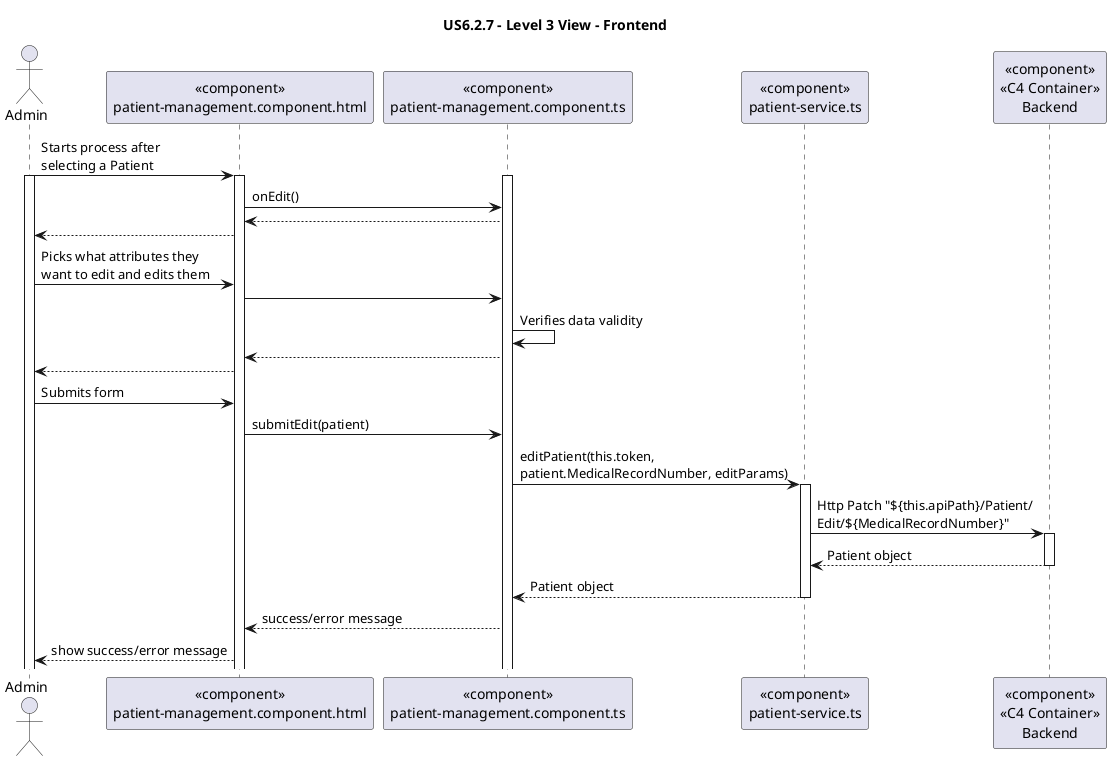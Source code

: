 ' 
' User Story: As an Admin,  I want to register new backoffice users (e.g., doctors, nurses, technicians, admins) via an out-of-band process, so that they can access the backoffice system with appropriate permissions.
'
' Acceptance Criteria:
' 
' - Backoffice users (e.g., doctors, nurses, technicians) are registered by an Admin via an internal process, not via self-registration.
' - Admin assigns roles (e.g., Doctor, Nurse, Technician) during the registration process.
' - Registered users receive a one-time setup link via email to set their password and activate their account.
' - The system enforces strong password requirements for security.
' - A confirmation email is sent to verify the user’s registration.

@startuml

title US6.2.7 - Level 3 View - Frontend

actor Admin as U
participant "«component»\npatient-management.component.html" as html
participant "«component»\npatient-management.component.ts" as ts
participant "«component»\npatient-service.ts" as service

participant "«component»\n«C4 Container»\nBackend" as backend

U -> html : Starts process after\nselecting a Patient
activate U
activate html
activate ts

html -> ts : onEdit()
ts --> html
html --> U

U -> html : Picks what attributes they\nwant to edit and edits them
html -> ts
ts -> ts : Verifies data validity
ts --> html
html --> U

U -> html : Submits form
html -> ts : submitEdit(patient)
ts -> service: editPatient(this.token,\npatient.MedicalRecordNumber, editParams)
activate service
service -> backend : Http Patch "${this.apiPath}/Patient/\nEdit/${MedicalRecordNumber}"
activate backend
backend --> service : Patient object
deactivate backend
service --> ts : Patient object
deactivate service
ts --> html : success/error message
html --> U : show success/error message

@enduml